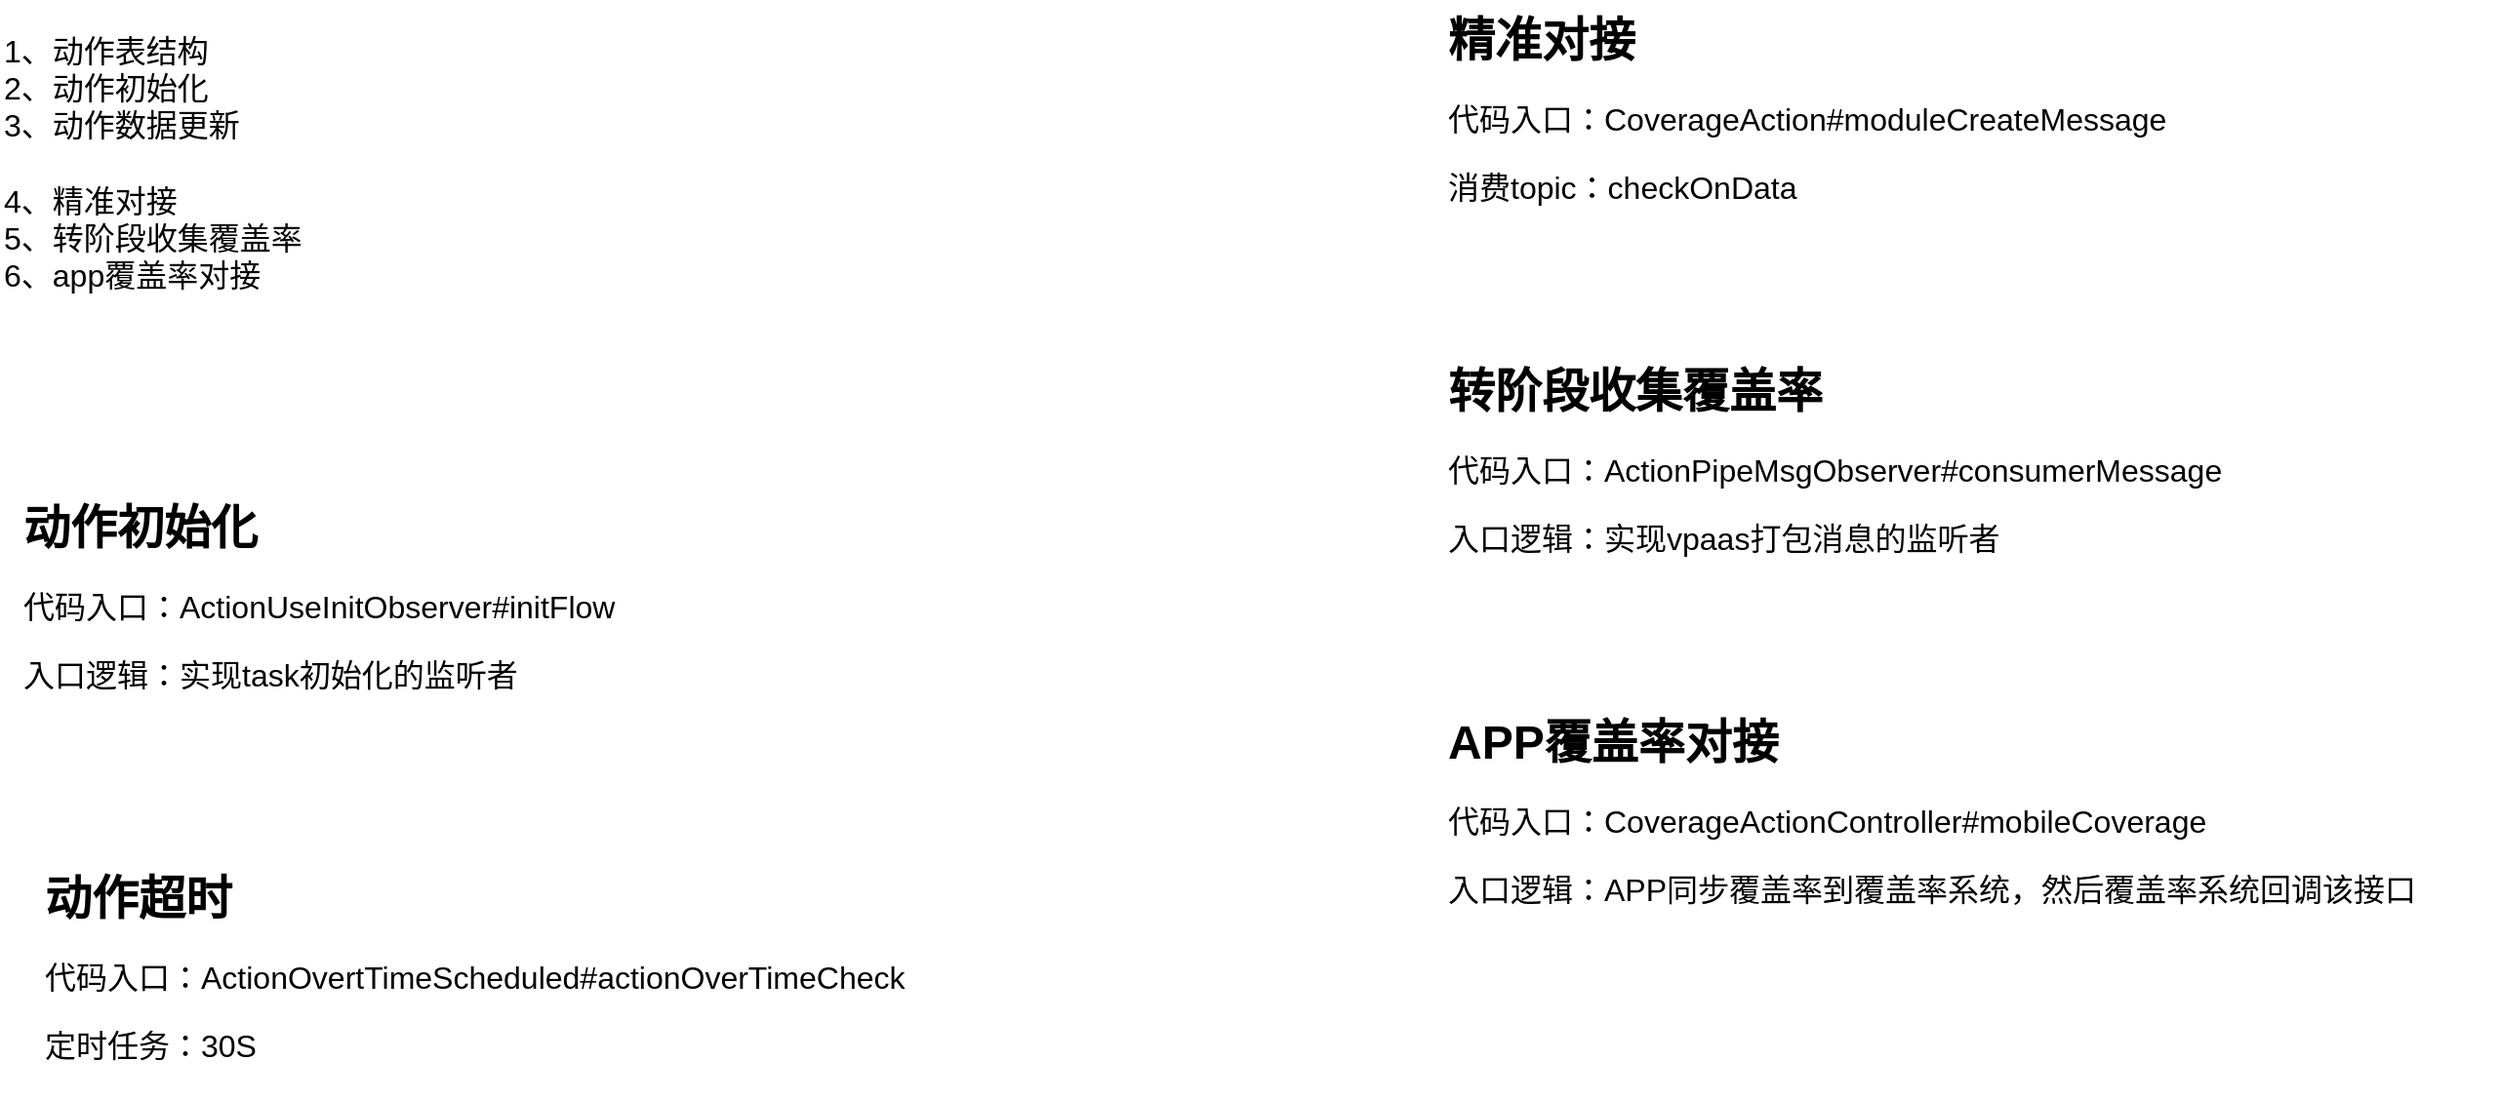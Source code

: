 <mxfile version="24.8.0">
  <diagram name="第 1 页" id="jCd00TFsYmUW49AkTwcX">
    <mxGraphModel dx="1416" dy="736" grid="1" gridSize="10" guides="1" tooltips="1" connect="1" arrows="1" fold="1" page="1" pageScale="1" pageWidth="1654" pageHeight="1169" math="0" shadow="0">
      <root>
        <mxCell id="0" />
        <mxCell id="1" parent="0" />
        <mxCell id="-3GkACIyukzAmPRYfmAO-1" value="&lt;div style=&quot;font-size: 16px;&quot;&gt;&lt;font style=&quot;font-size: 16px;&quot;&gt;1、动作表结构&lt;/font&gt;&lt;/div&gt;&lt;font style=&quot;font-size: 16px;&quot;&gt;2、动作初始化&lt;/font&gt;&lt;div style=&quot;font-size: 16px;&quot;&gt;&lt;font style=&quot;font-size: 16px;&quot;&gt;3、动作数据更新&lt;/font&gt;&lt;/div&gt;&lt;div style=&quot;font-size: 16px;&quot;&gt;&lt;font style=&quot;font-size: 16px;&quot;&gt;&lt;br&gt;&lt;/font&gt;&lt;/div&gt;&lt;div style=&quot;font-size: 16px;&quot;&gt;&lt;font style=&quot;font-size: 16px;&quot;&gt;4、精准对接&lt;/font&gt;&lt;/div&gt;&lt;div style=&quot;font-size: 16px;&quot;&gt;&lt;font style=&quot;font-size: 16px;&quot;&gt;5、转阶段收集覆盖率&lt;/font&gt;&lt;/div&gt;&lt;div style=&quot;font-size: 16px;&quot;&gt;&lt;font style=&quot;font-size: 16px;&quot;&gt;6、app覆盖率对接&lt;/font&gt;&lt;/div&gt;" style="text;html=1;align=left;verticalAlign=top;whiteSpace=wrap;rounded=0;" vertex="1" parent="1">
          <mxGeometry x="100" y="80" width="210" height="190" as="geometry" />
        </mxCell>
        <mxCell id="-3GkACIyukzAmPRYfmAO-2" value="&lt;h1 style=&quot;margin-top: 0px;&quot;&gt;精准对接&lt;/h1&gt;&lt;p style=&quot;font-size: 16px;&quot;&gt;&lt;font style=&quot;font-size: 16px;&quot;&gt;代码入口：CoverageAction#moduleCreateMessage&lt;/font&gt;&lt;/p&gt;&lt;p style=&quot;font-size: 16px;&quot;&gt;&lt;font style=&quot;font-size: 16px;&quot;&gt;消费topic：checkOnData&lt;/font&gt;&lt;/p&gt;" style="text;html=1;whiteSpace=wrap;overflow=hidden;rounded=0;" vertex="1" parent="1">
          <mxGeometry x="840" y="70" width="400" height="120" as="geometry" />
        </mxCell>
        <mxCell id="-3GkACIyukzAmPRYfmAO-3" value="&lt;h1 style=&quot;margin-top: 0px;&quot;&gt;转阶段收集覆盖率&lt;/h1&gt;&lt;p style=&quot;font-size: 16px;&quot;&gt;&lt;font style=&quot;font-size: 16px;&quot;&gt;代码入口：ActionPipeMsgObserver#consumerMessage&lt;/font&gt;&lt;span style=&quot;color: rgba(0, 0, 0, 0); font-family: monospace; font-size: 0px; text-wrap: nowrap; background-color: initial;&quot;&gt;%3CmxGraphModel%3E%3Croot%3E%3CmxCell%20id%3D%220%22%2F%3E%3CmxCell%20id%3D%221%22%20parent%3D%220%22%2F%3E%3CmxCell%20id%3D%222%22%20value%3D%22%26lt%3Bh1%20style%3D%26quot%3Bmargin-top%3A%200px%3B%26quot%3B%26gt%3B%E7%B2%BE%E5%87%86%E5%AF%B9%E6%8E%A5%26lt%3B%2Fh1%26gt%3B%26lt%3Bp%20style%3D%26quot%3Bfont-size%3A%2016px%3B%26quot%3B%26gt%3B%26lt%3Bfont%20style%3D%26quot%3Bfont-size%3A%2016px%3B%26quot%3B%26gt%3B%E4%BB%A3%E7%A0%81%E5%85%A5%E5%8F%A3%EF%BC%9ACoverageAction%23moduleCreateMessage%26lt%3B%2Ffont%26gt%3B%26lt%3B%2Fp%26gt%3B%26lt%3Bp%20style%3D%26quot%3Bfont-size%3A%2016px%3B%26quot%3B%26gt%3B%26lt%3Bfont%20style%3D%26quot%3Bfont-size%3A%2016px%3B%26quot%3B%26gt%3B%E6%B6%88%E8%B4%B9topic%EF%BC%9AcheckOnData%26lt%3B%2Ffont%26gt%3B%26lt%3B%2Fp%26gt%3B%22%20style%3D%22text%3Bhtml%3D1%3BwhiteSpace%3Dwrap%3Boverflow%3Dhidden%3Brounded%3D0%3B%22%20vertex%3D%221%22%20parent%3D%221%22%3E%3CmxGeometry%20x%3D%22400%22%20y%3D%2280%22%20width%3D%22390%22%20height%3D%22140%22%20as%3D%22geometry%22%2F%3E%3C%2FmxCell%3E%3C%2Froot%3E%3C%2FmxGraphModel%3E&lt;/span&gt;&lt;/p&gt;&lt;p style=&quot;font-size: 16px;&quot;&gt;&lt;font style=&quot;font-size: 16px;&quot;&gt;入口逻辑：实现vpaas打包消息的监听者&lt;/font&gt;&lt;/p&gt;" style="text;html=1;whiteSpace=wrap;overflow=hidden;rounded=0;" vertex="1" parent="1">
          <mxGeometry x="840" y="250" width="450" height="120" as="geometry" />
        </mxCell>
        <mxCell id="-3GkACIyukzAmPRYfmAO-4" value="&lt;h1 style=&quot;margin-top: 0px;&quot;&gt;APP覆盖率对接&lt;/h1&gt;&lt;p style=&quot;font-size: 16px;&quot;&gt;&lt;font style=&quot;font-size: 16px;&quot;&gt;代码入口：CoverageActionController#mobileCoverage&lt;/font&gt;&lt;/p&gt;&lt;p style=&quot;font-size: 16px;&quot;&gt;&lt;font style=&quot;font-size: 16px;&quot;&gt;入口逻辑：APP同步覆盖率到覆盖率系统，然后覆盖率系统回调该接口&lt;/font&gt;&lt;/p&gt;" style="text;html=1;whiteSpace=wrap;overflow=hidden;rounded=0;" vertex="1" parent="1">
          <mxGeometry x="840" y="430" width="540" height="130" as="geometry" />
        </mxCell>
        <mxCell id="-3GkACIyukzAmPRYfmAO-6" value="&lt;h1 style=&quot;margin-top: 0px;&quot;&gt;动作初始化&lt;/h1&gt;&lt;p style=&quot;font-size: 16px;&quot;&gt;&lt;font style=&quot;font-size: 16px;&quot;&gt;代码入口：ActionUseInitObserver#initFlow&lt;/font&gt;&lt;span style=&quot;color: rgba(0, 0, 0, 0); font-family: monospace; font-size: 0px; text-wrap: nowrap; background-color: initial;&quot;&gt;%3CmxGraphModel%3E%3Croot%3E%3CmxCell%20id%3D%220%22%2F%3E%3CmxCell%20id%3D%221%22%20parent%3D%220%22%2F%3E%3CmxCell%20id%3D%222%22%20value%3D%22%26lt%3Bh1%20style%3D%26quot%3Bmargin-top%3A%200px%3B%26quot%3B%26gt%3B%E8%BD%AC%E9%98%B6%E6%AE%B5%E6%94%B6%E9%9B%86%E8%A6%86%E7%9B%96%E7%8E%87%26lt%3B%2Fh1%26gt%3B%26lt%3Bp%20style%3D%26quot%3Bfont-size%3A%2016px%3B%26quot%3B%26gt%3B%26lt%3Bfont%20style%3D%26quot%3Bfont-size%3A%2016px%3B%26quot%3B%26gt%3B%E4%BB%A3%E7%A0%81%E5%85%A5%E5%8F%A3%EF%BC%9AActionPipeMsgObserver%23consumerMessage%26lt%3B%2Ffont%26gt%3B%26lt%3Bspan%20style%3D%26quot%3Bcolor%3A%20rgba(0%2C%200%2C%200%2C%200)%3B%20font-family%3A%20monospace%3B%20font-size%3A%200px%3B%20text-wrap%3A%20nowrap%3B%20background-color%3A%20initial%3B%26quot%3B%26gt%3B%253CmxGraphModel%253E%253Croot%253E%253CmxCell%2520id%253D%25220%2522%252F%253E%253CmxCell%2520id%253D%25221%2522%2520parent%253D%25220%2522%252F%253E%253CmxCell%2520id%253D%25222%2522%2520value%253D%2522%2526lt%253Bh1%2520style%253D%2526quot%253Bmargin-top%253A%25200px%253B%2526quot%253B%2526gt%253B%25E7%25B2%25BE%25E5%2587%2586%25E5%25AF%25B9%25E6%258E%25A5%2526lt%253B%252Fh1%2526gt%253B%2526lt%253Bp%2520style%253D%2526quot%253Bfont-size%253A%252016px%253B%2526quot%253B%2526gt%253B%2526lt%253Bfont%2520style%253D%2526quot%253Bfont-size%253A%252016px%253B%2526quot%253B%2526gt%253B%25E4%25BB%25A3%25E7%25A0%2581%25E5%2585%25A5%25E5%258F%25A3%25EF%25BC%259ACoverageAction%2523moduleCreateMessage%2526lt%253B%252Ffont%2526gt%253B%2526lt%253B%252Fp%2526gt%253B%2526lt%253Bp%2520style%253D%2526quot%253Bfont-size%253A%252016px%253B%2526quot%253B%2526gt%253B%2526lt%253Bfont%2520style%253D%2526quot%253Bfont-size%253A%252016px%253B%2526quot%253B%2526gt%253B%25E6%25B6%2588%25E8%25B4%25B9topic%25EF%25BC%259AcheckOnData%2526lt%253B%252Ffont%2526gt%253B%2526lt%253B%252Fp%2526gt%253B%2522%2520style%253D%2522text%253Bhtml%253D1%253BwhiteSpace%253Dwrap%253Boverflow%253Dhidden%253Brounded%253D0%253B%2522%2520vertex%253D%25221%2522%2520parent%253D%25221%2522%253E%253CmxGeometry%2520x%253D%2522400%2522%2520y%253D%252280%2522%2520width%253D%2522390%2522%2520height%253D%2522140%2522%2520as%253D%2522geometry%2522%252F%253E%253C%252FmxCell%253E%253C%252Froot%253E%253C%252FmxGraphModel%253E%26lt%3B%2Fspan%26gt%3B%26lt%3B%2Fp%26gt%3B%26lt%3Bp%20style%3D%26quot%3Bfont-size%3A%2016px%3B%26quot%3B%26gt%3B%26lt%3Bfont%20style%3D%26quot%3Bfont-size%3A%2016px%3B%26quot%3B%26gt%3B%E5%85%A5%E5%8F%A3%E9%80%BB%E8%BE%91%EF%BC%9A%E5%AE%9E%E7%8E%B0vpaas%E6%89%93%E5%8C%85%E6%B6%88%E6%81%AF%E7%9A%84%E7%9B%91%E5%90%AC%E8%80%85%26lt%3B%2Ffont%26gt%3B%26lt%3B%2Fp%26gt%3B%22%20style%3D%22text%3Bhtml%3D1%3BwhiteSpace%3Dwrap%3Boverflow%3Dhidden%3Brounded%3D0%3B%22%20vertex%3D%221%22%20parent%3D%221%22%3E%3CmxGeometry%20x%3D%22840%22%20y%3D%22250%22%20width%3D%22450%22%20height%3D%22120%22%20as%3D%22geometry%22%2F%3E%3C%2FmxCell%3E%3C%2Froot%3E%3C%2FmxGraphModel%3E&lt;/span&gt;&lt;span style=&quot;background-color: initial; color: rgba(0, 0, 0, 0); font-family: monospace; font-size: 0px; text-wrap: nowrap;&quot;&gt;%3CmxGraphModel%3E%3Croot%3E%3CmxCell%20id%3D%220%22%2F%3E%3CmxCell%20id%3D%221%22%20parent%3D%220%22%2F%3E%3CmxCell%20id%3D%222%22%20value%3D%22%26lt%3Bh1%20style%3D%26quot%3Bmargin-top%3A%200px%3B%26quot%3B%26gt%3B%E7%B2%BE%E5%87%86%E5%AF%B9%E6%8E%A5%26lt%3B%2Fh1%26gt%3B%26lt%3Bp%20style%3D%26quot%3Bfont-size%3A%2016px%3B%26quot%3B%26gt%3B%26lt%3Bfont%20style%3D%26quot%3Bfont-size%3A%2016px%3B%26quot%3B%26gt%3B%E4%BB%A3%E7%A0%81%E5%85%A5%E5%8F%A3%EF%BC%9ACoverageAction%23moduleCreateMessage%26lt%3B%2Ffont%26gt%3B%26lt%3B%2Fp%26gt%3B%26lt%3Bp%20style%3D%26quot%3Bfont-size%3A%2016px%3B%26quot%3B%26gt%3B%26lt%3Bfont%20style%3D%26quot%3Bfont-size%3A%2016px%3B%26quot%3B%26gt%3B%E6%B6%88%E8%B4%B9topic%EF%BC%9AcheckOnData%26lt%3B%2Ffont%26gt%3B%26lt%3B%2Fp%26gt%3B%22%20style%3D%22text%3Bhtml%3D1%3BwhiteSpace%3Dwrap%3Boverflow%3Dhidden%3Brounded%3D0%3B%22%20vertex%3D%221%22%20parent%3D%221%22%3E%3CmxGeometry%20x%3D%22400%22%20y%3D%2280%22%20width%3D%22390%22%20height%3D%22140%22%20as%3D%22geometry%22%2F%3E%3C%2FmxCell%3E%3C%2Froot%3E%3C%2FmxGraphModel%3E&lt;/span&gt;&lt;/p&gt;&lt;p style=&quot;font-size: 16px;&quot;&gt;&lt;font style=&quot;font-size: 16px;&quot;&gt;入口逻辑：实现task初始化的监听者&lt;/font&gt;&lt;/p&gt;" style="text;html=1;whiteSpace=wrap;overflow=hidden;rounded=0;" vertex="1" parent="1">
          <mxGeometry x="110" y="320" width="450" height="120" as="geometry" />
        </mxCell>
        <mxCell id="-3GkACIyukzAmPRYfmAO-7" value="&lt;h1 style=&quot;margin-top: 0px;&quot;&gt;动作超时&lt;/h1&gt;&lt;p style=&quot;font-size: 16px;&quot;&gt;&lt;font style=&quot;font-size: 16px;&quot;&gt;代码入口：ActionOvertTimeScheduled#actionOverTimeCheck&lt;/font&gt;&lt;/p&gt;&lt;p style=&quot;font-size: 16px;&quot;&gt;定时任务：30S&lt;/p&gt;&lt;p style=&quot;font-size: 16px;&quot;&gt;&lt;span style=&quot;color: rgba(0, 0, 0, 0); font-family: monospace; font-size: 0px; text-wrap: nowrap; background-color: initial;&quot;&gt;%3CmxGraphModel%3E%3Croot%3E%3CmxCell%20id%3D%220%22%2F%3E%3CmxCell%20id%3D%221%22%20parent%3D%220%22%2F%3E%3CmxCell%20id%3D%222%22%20value%3D%22%26lt%3Bh1%20style%3D%26quot%3Bmargin-top%3A%200px%3B%26quot%3B%26gt%3B%E8%BD%AC%E9%98%B6%E6%AE%B5%E6%94%B6%E9%9B%86%E8%A6%86%E7%9B%96%E7%8E%87%26lt%3B%2Fh1%26gt%3B%26lt%3Bp%20style%3D%26quot%3Bfont-size%3A%2016px%3B%26quot%3B%26gt%3B%26lt%3Bfont%20style%3D%26quot%3Bfont-size%3A%2016px%3B%26quot%3B%26gt%3B%E4%BB%A3%E7%A0%81%E5%85%A5%E5%8F%A3%EF%BC%9AActionPipeMsgObserver%23consumerMessage%26lt%3B%2Ffont%26gt%3B%26lt%3Bspan%20style%3D%26quot%3Bcolor%3A%20rgba(0%2C%200%2C%200%2C%200)%3B%20font-family%3A%20monospace%3B%20font-size%3A%200px%3B%20text-wrap%3A%20nowrap%3B%20background-color%3A%20initial%3B%26quot%3B%26gt%3B%253CmxGraphModel%253E%253Croot%253E%253CmxCell%2520id%253D%25220%2522%252F%253E%253CmxCell%2520id%253D%25221%2522%2520parent%253D%25220%2522%252F%253E%253CmxCell%2520id%253D%25222%2522%2520value%253D%2522%2526lt%253Bh1%2520style%253D%2526quot%253Bmargin-top%253A%25200px%253B%2526quot%253B%2526gt%253B%25E7%25B2%25BE%25E5%2587%2586%25E5%25AF%25B9%25E6%258E%25A5%2526lt%253B%252Fh1%2526gt%253B%2526lt%253Bp%2520style%253D%2526quot%253Bfont-size%253A%252016px%253B%2526quot%253B%2526gt%253B%2526lt%253Bfont%2520style%253D%2526quot%253Bfont-size%253A%252016px%253B%2526quot%253B%2526gt%253B%25E4%25BB%25A3%25E7%25A0%2581%25E5%2585%25A5%25E5%258F%25A3%25EF%25BC%259ACoverageAction%2523moduleCreateMessage%2526lt%253B%252Ffont%2526gt%253B%2526lt%253B%252Fp%2526gt%253B%2526lt%253Bp%2520style%253D%2526quot%253Bfont-size%253A%252016px%253B%2526quot%253B%2526gt%253B%2526lt%253Bfont%2520style%253D%2526quot%253Bfont-size%253A%252016px%253B%2526quot%253B%2526gt%253B%25E6%25B6%2588%25E8%25B4%25B9topic%25EF%25BC%259AcheckOnData%2526lt%253B%252Ffont%2526gt%253B%2526lt%253B%252Fp%2526gt%253B%2522%2520style%253D%2522text%253Bhtml%253D1%253BwhiteSpace%253Dwrap%253Boverflow%253Dhidden%253Brounded%253D0%253B%2522%2520vertex%253D%25221%2522%2520parent%253D%25221%2522%253E%253CmxGeometry%2520x%253D%2522400%2522%2520y%253D%252280%2522%2520width%253D%2522390%2522%2520height%253D%2522140%2522%2520as%253D%2522geometry%2522%252F%253E%253C%252FmxCell%253E%253C%252Froot%253E%253C%252FmxGraphModel%253E%26lt%3B%2Fspan%26gt%3B%26lt%3B%2Fp%26gt%3B%26lt%3Bp%20style%3D%26quot%3Bfont-size%3A%2016px%3B%26quot%3B%26gt%3B%26lt%3Bfont%20style%3D%26quot%3Bfont-size%3A%2016px%3B%26quot%3B%26gt%3B%E5%85%A5%E5%8F%A3%E9%80%BB%E8%BE%91%EF%BC%9A%E5%AE%9E%E7%8E%B0vpaas%E6%89%93%E5%8C%85%E6%B6%88%E6%81%AF%E7%9A%84%E7%9B%91%E5%90%AC%E8%80%85%26lt%3B%2Ffont%26gt%3B%26lt%3B%2Fp%26gt%3B%22%20style%3D%22text%3Bhtml%3D1%3BwhiteSpace%3Dwrap%3Boverflow%3Dhidden%3Brounded%3D0%3B%22%20vertex%3D%221%22%20parent%3D%221%22%3E%3CmxGeometry%20x%3D%22840%22%20y%3D%22250%22%20width%3D%22450%22%20height%3D%22120%22%20as%3D%22geometry%22%2F%3E%3C%2FmxCell%3E%3C%2Froot%3E%3C%2FmxGraphModel%3E&lt;/span&gt;&lt;span style=&quot;background-color: initial; color: rgba(0, 0, 0, 0); font-family: monospace; font-size: 0px; text-wrap: nowrap;&quot;&gt;%3CmxGraphModel%3E%3Croot%3E%3CmxCell%20id%3D%220%22%2F%3E%3CmxCell%20id%3D%221%22%20parent%3D%220%22%2F%3E%3CmxCell%20id%3D%222%22%20value%3D%22%26lt%3Bh1%20style%3D%26quot%3Bmargin-top%3A%200px%3B%26quot%3B%26gt%3B%E7%B2%BE%E5%87%86%E5%AF%B9%E6%8E%A5%26lt%3B%2Fh1%26gt%3B%26lt%3Bp%20style%3D%26quot%3Bfont-size%3A%2016px%3B%26quot%3B%26gt%3B%26lt%3Bfont%20style%3D%26quot%3Bfont-size%3A%2016px%3B%26quot%3B%26gt%3B%E4%BB%A3%E7%A0%81%E5%85%A5%E5%8F%A3%EF%BC%9ACoverageAction%23moduleCreateMessage%26lt%3B%2Ffont%26gt%3B%26lt%3B%2Fp%26gt%3B%26lt%3Bp%20style%3D%26quot%3Bfont-size%3A%2016px%3B%26quot%3B%26gt%3B%26lt%3Bfont%20style%3D%26quot%3Bfont-size%3A%2016px%3B%26quot%3B%26gt%3B%E6%B6%88%E8%B4%B9topic%EF%BC%9AcheckOnData%26lt%3B%2Ffont%26gt%3B%26lt%3B%2Fp%26gt%3B%22%20style%3D%22text%3Bhtml%3D1%3BwhiteSpace%3Dwrap%3Boverflow%3Dhidden%3Brounded%3D0%3B%22%20vertex%3D%221%22%20parent%3D%221%22%3E%3CmxGeometry%20x%3D%22400%22%20y%3D%2280%22%20width%3D%22390%22%20height%3D%22140%22%20as%3D%22geometry%22%2F%3E%3C%2FmxCell%3E%3C%2Froot%3E%3C%2FmxGraphModel%3E&lt;/span&gt;&lt;/p&gt;" style="text;html=1;whiteSpace=wrap;overflow=hidden;rounded=0;" vertex="1" parent="1">
          <mxGeometry x="121" y="510" width="470" height="120" as="geometry" />
        </mxCell>
      </root>
    </mxGraphModel>
  </diagram>
</mxfile>
